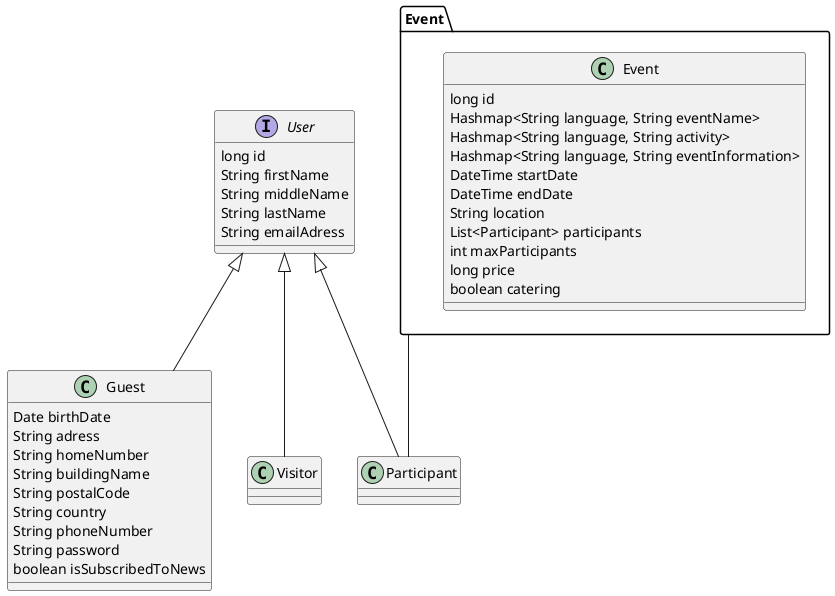 @startuml

interface User{
    long id
    String firstName
    String middleName
    String lastName
    String emailAdress
}

class Guest{
    Date birthDate
    String adress
    String homeNumber
    String buildingName
    String postalCode
    String country
    String phoneNumber
    String password
    boolean isSubscribedToNews
}

class Participant{

}

class Visitor{

}
User <|-- Participant
User <|-- Guest
User <|-- Visitor

package Event {
    class Event{
        long id
        Hashmap<String language, String eventName>
        Hashmap<String language, String activity>
        Hashmap<String language, String eventInformation>
        DateTime startDate
        DateTime endDate
        String location
        List<Participant> participants
        int maxParticipants
        long price
        boolean catering
    }

}

Event -- Participant


@enduml